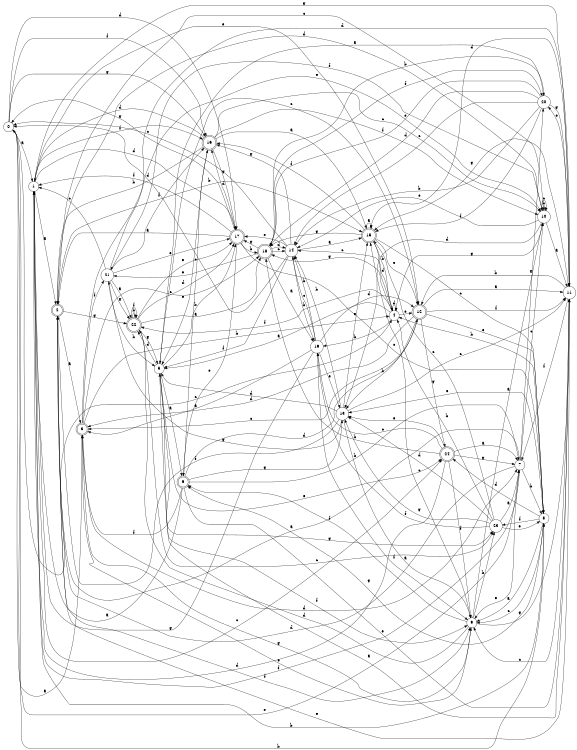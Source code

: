 digraph n20_4 {
__start0 [label="" shape="none"];

rankdir=LR;
size="8,5";

s0 [style="filled", color="black", fillcolor="white" shape="circle", label="0"];
s1 [style="filled", color="black", fillcolor="white" shape="circle", label="1"];
s2 [style="rounded,filled", color="black", fillcolor="white" shape="doublecircle", label="2"];
s3 [style="rounded,filled", color="black", fillcolor="white" shape="doublecircle", label="3"];
s4 [style="filled", color="black", fillcolor="white" shape="circle", label="4"];
s5 [style="filled", color="black", fillcolor="white" shape="circle", label="5"];
s6 [style="rounded,filled", color="black", fillcolor="white" shape="doublecircle", label="6"];
s7 [style="filled", color="black", fillcolor="white" shape="circle", label="7"];
s8 [style="filled", color="black", fillcolor="white" shape="circle", label="8"];
s9 [style="filled", color="black", fillcolor="white" shape="circle", label="9"];
s10 [style="filled", color="black", fillcolor="white" shape="circle", label="10"];
s11 [style="filled", color="black", fillcolor="white" shape="circle", label="11"];
s12 [style="rounded,filled", color="black", fillcolor="white" shape="doublecircle", label="12"];
s13 [style="filled", color="black", fillcolor="white" shape="circle", label="13"];
s14 [style="filled", color="black", fillcolor="white" shape="circle", label="14"];
s15 [style="rounded,filled", color="black", fillcolor="white" shape="doublecircle", label="15"];
s16 [style="rounded,filled", color="black", fillcolor="white" shape="doublecircle", label="16"];
s17 [style="rounded,filled", color="black", fillcolor="white" shape="doublecircle", label="17"];
s18 [style="rounded,filled", color="black", fillcolor="white" shape="doublecircle", label="18"];
s19 [style="filled", color="black", fillcolor="white" shape="circle", label="19"];
s20 [style="filled", color="black", fillcolor="white" shape="circle", label="20"];
s21 [style="filled", color="black", fillcolor="white" shape="circle", label="21"];
s22 [style="rounded,filled", color="black", fillcolor="white" shape="doublecircle", label="22"];
s23 [style="filled", color="black", fillcolor="white" shape="circle", label="23"];
s24 [style="rounded,filled", color="black", fillcolor="white" shape="doublecircle", label="24"];
s0 -> s1 [label="a"];
s0 -> s8 [label="b"];
s0 -> s4 [label="c"];
s0 -> s17 [label="d"];
s0 -> s7 [label="e"];
s0 -> s16 [label="f"];
s0 -> s16 [label="g"];
s1 -> s2 [label="a"];
s1 -> s8 [label="b"];
s1 -> s24 [label="c"];
s1 -> s17 [label="d"];
s1 -> s12 [label="e"];
s1 -> s16 [label="f"];
s1 -> s11 [label="g"];
s2 -> s3 [label="a"];
s2 -> s15 [label="b"];
s2 -> s10 [label="c"];
s2 -> s10 [label="d"];
s2 -> s11 [label="e"];
s2 -> s9 [label="f"];
s2 -> s22 [label="g"];
s3 -> s0 [label="a"];
s3 -> s4 [label="b"];
s3 -> s18 [label="c"];
s3 -> s7 [label="d"];
s3 -> s10 [label="e"];
s3 -> s21 [label="f"];
s3 -> s9 [label="g"];
s4 -> s5 [label="a"];
s4 -> s19 [label="b"];
s4 -> s14 [label="c"];
s4 -> s4 [label="d"];
s4 -> s12 [label="e"];
s4 -> s22 [label="f"];
s4 -> s18 [label="g"];
s5 -> s6 [label="a"];
s5 -> s17 [label="b"];
s5 -> s12 [label="c"];
s5 -> s22 [label="d"];
s5 -> s24 [label="e"];
s5 -> s9 [label="f"];
s5 -> s23 [label="g"];
s6 -> s1 [label="a"];
s6 -> s7 [label="b"];
s6 -> s16 [label="c"];
s6 -> s12 [label="d"];
s6 -> s11 [label="e"];
s6 -> s3 [label="f"];
s6 -> s13 [label="g"];
s7 -> s2 [label="a"];
s7 -> s8 [label="b"];
s7 -> s10 [label="c"];
s7 -> s2 [label="d"];
s7 -> s9 [label="e"];
s7 -> s1 [label="f"];
s7 -> s20 [label="g"];
s8 -> s9 [label="a"];
s8 -> s4 [label="b"];
s8 -> s9 [label="c"];
s8 -> s24 [label="d"];
s8 -> s13 [label="e"];
s8 -> s23 [label="f"];
s8 -> s6 [label="g"];
s9 -> s10 [label="a"];
s9 -> s23 [label="b"];
s9 -> s15 [label="c"];
s9 -> s22 [label="d"];
s9 -> s3 [label="e"];
s9 -> s6 [label="f"];
s9 -> s11 [label="g"];
s10 -> s11 [label="a"];
s10 -> s10 [label="b"];
s10 -> s10 [label="c"];
s10 -> s13 [label="d"];
s10 -> s14 [label="e"];
s10 -> s21 [label="f"];
s10 -> s4 [label="g"];
s11 -> s5 [label="a"];
s11 -> s12 [label="b"];
s11 -> s9 [label="c"];
s11 -> s15 [label="d"];
s11 -> s20 [label="e"];
s11 -> s7 [label="f"];
s11 -> s15 [label="g"];
s12 -> s11 [label="a"];
s12 -> s13 [label="b"];
s12 -> s3 [label="c"];
s12 -> s3 [label="d"];
s12 -> s8 [label="e"];
s12 -> s11 [label="f"];
s12 -> s24 [label="g"];
s13 -> s9 [label="a"];
s13 -> s14 [label="b"];
s13 -> s11 [label="c"];
s13 -> s5 [label="d"];
s13 -> s15 [label="e"];
s13 -> s2 [label="f"];
s13 -> s21 [label="g"];
s14 -> s15 [label="a"];
s14 -> s19 [label="b"];
s14 -> s0 [label="c"];
s14 -> s0 [label="d"];
s14 -> s17 [label="e"];
s14 -> s5 [label="f"];
s14 -> s16 [label="g"];
s15 -> s15 [label="a"];
s15 -> s4 [label="b"];
s15 -> s8 [label="c"];
s15 -> s4 [label="d"];
s15 -> s12 [label="e"];
s15 -> s16 [label="f"];
s15 -> s18 [label="g"];
s16 -> s15 [label="a"];
s16 -> s2 [label="b"];
s16 -> s10 [label="c"];
s16 -> s1 [label="d"];
s16 -> s5 [label="e"];
s16 -> s10 [label="f"];
s16 -> s17 [label="g"];
s17 -> s2 [label="a"];
s17 -> s18 [label="b"];
s17 -> s8 [label="c"];
s17 -> s16 [label="d"];
s17 -> s6 [label="e"];
s17 -> s1 [label="f"];
s17 -> s0 [label="g"];
s18 -> s19 [label="a"];
s18 -> s20 [label="b"];
s18 -> s14 [label="c"];
s18 -> s14 [label="d"];
s18 -> s21 [label="e"];
s18 -> s20 [label="f"];
s18 -> s17 [label="g"];
s19 -> s3 [label="a"];
s19 -> s14 [label="b"];
s19 -> s14 [label="c"];
s19 -> s12 [label="d"];
s19 -> s13 [label="e"];
s19 -> s9 [label="f"];
s19 -> s1 [label="g"];
s20 -> s5 [label="a"];
s20 -> s14 [label="b"];
s20 -> s14 [label="c"];
s20 -> s18 [label="d"];
s20 -> s18 [label="e"];
s20 -> s15 [label="f"];
s20 -> s11 [label="g"];
s21 -> s22 [label="a"];
s21 -> s5 [label="b"];
s21 -> s1 [label="c"];
s21 -> s11 [label="d"];
s21 -> s17 [label="e"];
s21 -> s16 [label="f"];
s21 -> s22 [label="g"];
s22 -> s18 [label="a"];
s22 -> s22 [label="b"];
s22 -> s23 [label="c"];
s22 -> s17 [label="d"];
s22 -> s17 [label="e"];
s22 -> s22 [label="f"];
s22 -> s5 [label="g"];
s23 -> s7 [label="a"];
s23 -> s4 [label="b"];
s23 -> s15 [label="c"];
s23 -> s13 [label="d"];
s23 -> s8 [label="e"];
s23 -> s19 [label="f"];
s23 -> s13 [label="g"];
s24 -> s7 [label="a"];
s24 -> s18 [label="b"];
s24 -> s19 [label="c"];
s24 -> s1 [label="d"];
s24 -> s13 [label="e"];
s24 -> s9 [label="f"];
s24 -> s7 [label="g"];

}